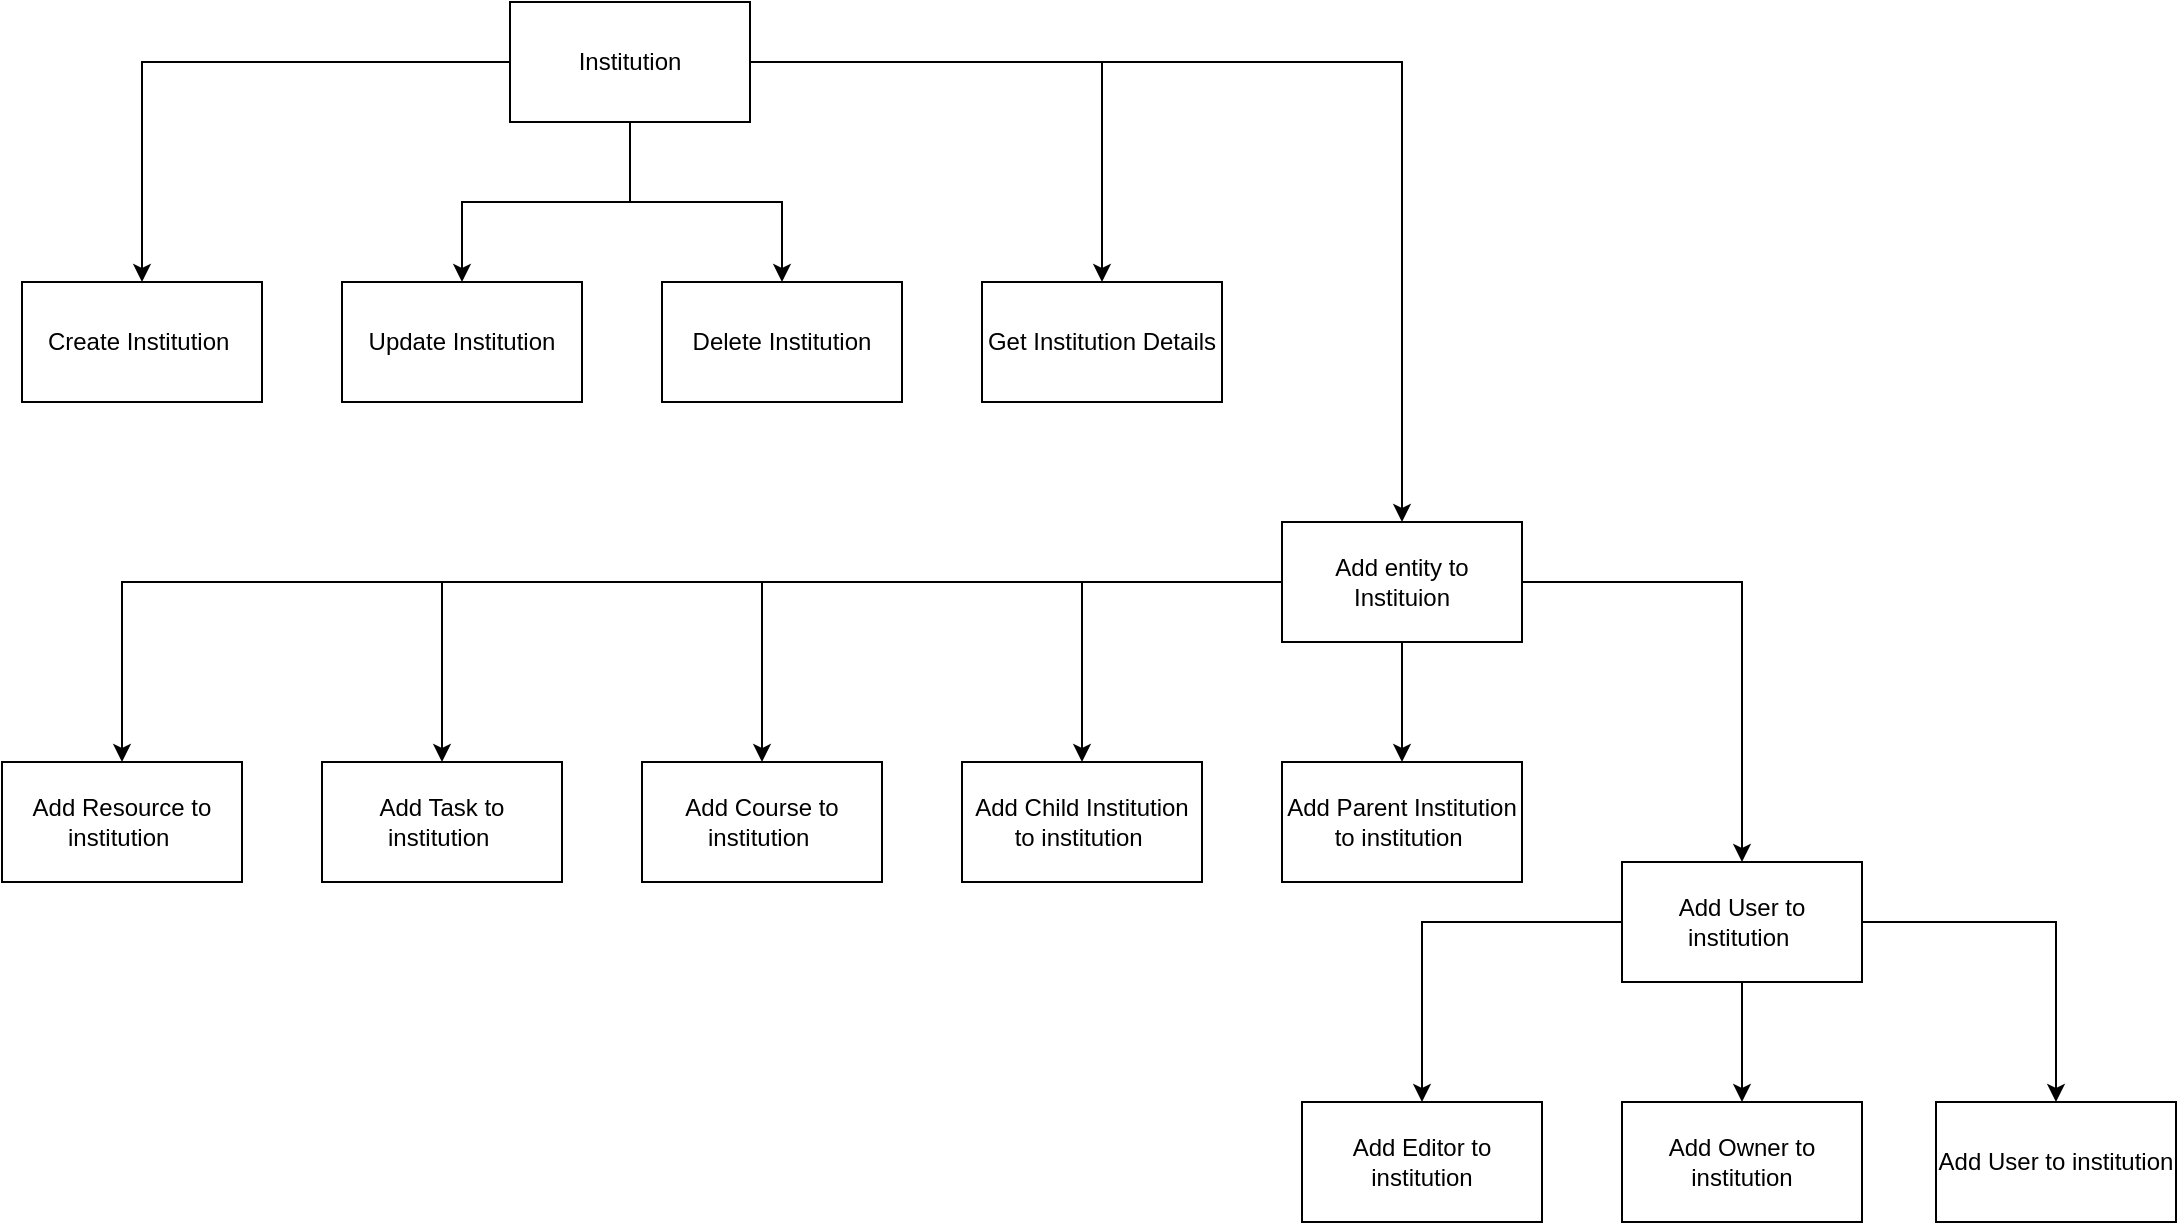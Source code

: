 <mxfile version="21.2.9" type="github">
  <diagram name="Page-1" id="co1IvbsGRvJRBiFSk-zs">
    <mxGraphModel dx="1434" dy="835" grid="1" gridSize="10" guides="1" tooltips="1" connect="1" arrows="1" fold="1" page="1" pageScale="1" pageWidth="827" pageHeight="1169" math="0" shadow="0">
      <root>
        <mxCell id="0" />
        <mxCell id="1" parent="0" />
        <mxCell id="-gm8SZ_vyrdVWSaBe4xr-6" style="edgeStyle=orthogonalEdgeStyle;rounded=0;orthogonalLoop=1;jettySize=auto;html=1;entryX=0.5;entryY=0;entryDx=0;entryDy=0;" edge="1" parent="1" source="-gm8SZ_vyrdVWSaBe4xr-1" target="-gm8SZ_vyrdVWSaBe4xr-2">
          <mxGeometry relative="1" as="geometry" />
        </mxCell>
        <mxCell id="-gm8SZ_vyrdVWSaBe4xr-7" style="edgeStyle=orthogonalEdgeStyle;rounded=0;orthogonalLoop=1;jettySize=auto;html=1;entryX=0.5;entryY=0;entryDx=0;entryDy=0;" edge="1" parent="1" source="-gm8SZ_vyrdVWSaBe4xr-1" target="-gm8SZ_vyrdVWSaBe4xr-3">
          <mxGeometry relative="1" as="geometry" />
        </mxCell>
        <mxCell id="-gm8SZ_vyrdVWSaBe4xr-8" style="edgeStyle=orthogonalEdgeStyle;rounded=0;orthogonalLoop=1;jettySize=auto;html=1;entryX=0.5;entryY=0;entryDx=0;entryDy=0;" edge="1" parent="1" source="-gm8SZ_vyrdVWSaBe4xr-1" target="-gm8SZ_vyrdVWSaBe4xr-4">
          <mxGeometry relative="1" as="geometry" />
        </mxCell>
        <mxCell id="-gm8SZ_vyrdVWSaBe4xr-9" style="edgeStyle=orthogonalEdgeStyle;rounded=0;orthogonalLoop=1;jettySize=auto;html=1;entryX=0.5;entryY=0;entryDx=0;entryDy=0;" edge="1" parent="1" source="-gm8SZ_vyrdVWSaBe4xr-1" target="-gm8SZ_vyrdVWSaBe4xr-5">
          <mxGeometry relative="1" as="geometry" />
        </mxCell>
        <mxCell id="-gm8SZ_vyrdVWSaBe4xr-12" style="edgeStyle=orthogonalEdgeStyle;rounded=0;orthogonalLoop=1;jettySize=auto;html=1;entryX=0.5;entryY=0;entryDx=0;entryDy=0;" edge="1" parent="1" source="-gm8SZ_vyrdVWSaBe4xr-1" target="-gm8SZ_vyrdVWSaBe4xr-10">
          <mxGeometry relative="1" as="geometry" />
        </mxCell>
        <mxCell id="-gm8SZ_vyrdVWSaBe4xr-1" value="Institution" style="rounded=0;whiteSpace=wrap;html=1;" vertex="1" parent="1">
          <mxGeometry x="274" y="90" width="120" height="60" as="geometry" />
        </mxCell>
        <mxCell id="-gm8SZ_vyrdVWSaBe4xr-2" value="Create Institution&amp;nbsp;" style="rounded=0;whiteSpace=wrap;html=1;" vertex="1" parent="1">
          <mxGeometry x="30" y="230" width="120" height="60" as="geometry" />
        </mxCell>
        <mxCell id="-gm8SZ_vyrdVWSaBe4xr-3" value="Update Institution" style="rounded=0;whiteSpace=wrap;html=1;" vertex="1" parent="1">
          <mxGeometry x="190" y="230" width="120" height="60" as="geometry" />
        </mxCell>
        <mxCell id="-gm8SZ_vyrdVWSaBe4xr-4" value="Delete Institution" style="rounded=0;whiteSpace=wrap;html=1;" vertex="1" parent="1">
          <mxGeometry x="350" y="230" width="120" height="60" as="geometry" />
        </mxCell>
        <mxCell id="-gm8SZ_vyrdVWSaBe4xr-5" value="Get Institution Details" style="rounded=0;whiteSpace=wrap;html=1;" vertex="1" parent="1">
          <mxGeometry x="510" y="230" width="120" height="60" as="geometry" />
        </mxCell>
        <mxCell id="-gm8SZ_vyrdVWSaBe4xr-13" style="edgeStyle=orthogonalEdgeStyle;rounded=0;orthogonalLoop=1;jettySize=auto;html=1;entryX=0.5;entryY=0;entryDx=0;entryDy=0;" edge="1" parent="1" source="-gm8SZ_vyrdVWSaBe4xr-10" target="-gm8SZ_vyrdVWSaBe4xr-11">
          <mxGeometry relative="1" as="geometry" />
        </mxCell>
        <mxCell id="-gm8SZ_vyrdVWSaBe4xr-28" style="edgeStyle=orthogonalEdgeStyle;rounded=0;orthogonalLoop=1;jettySize=auto;html=1;entryX=0.5;entryY=0;entryDx=0;entryDy=0;" edge="1" parent="1" source="-gm8SZ_vyrdVWSaBe4xr-10" target="-gm8SZ_vyrdVWSaBe4xr-26">
          <mxGeometry relative="1" as="geometry" />
        </mxCell>
        <mxCell id="-gm8SZ_vyrdVWSaBe4xr-29" style="edgeStyle=orthogonalEdgeStyle;rounded=0;orthogonalLoop=1;jettySize=auto;html=1;entryX=0.5;entryY=0;entryDx=0;entryDy=0;" edge="1" parent="1" source="-gm8SZ_vyrdVWSaBe4xr-10" target="-gm8SZ_vyrdVWSaBe4xr-27">
          <mxGeometry relative="1" as="geometry" />
        </mxCell>
        <mxCell id="-gm8SZ_vyrdVWSaBe4xr-33" style="edgeStyle=orthogonalEdgeStyle;rounded=0;orthogonalLoop=1;jettySize=auto;html=1;entryX=0.5;entryY=0;entryDx=0;entryDy=0;" edge="1" parent="1" source="-gm8SZ_vyrdVWSaBe4xr-10" target="-gm8SZ_vyrdVWSaBe4xr-30">
          <mxGeometry relative="1" as="geometry" />
        </mxCell>
        <mxCell id="-gm8SZ_vyrdVWSaBe4xr-34" style="edgeStyle=orthogonalEdgeStyle;rounded=0;orthogonalLoop=1;jettySize=auto;html=1;entryX=0.5;entryY=0;entryDx=0;entryDy=0;" edge="1" parent="1" source="-gm8SZ_vyrdVWSaBe4xr-10" target="-gm8SZ_vyrdVWSaBe4xr-31">
          <mxGeometry relative="1" as="geometry" />
        </mxCell>
        <mxCell id="-gm8SZ_vyrdVWSaBe4xr-35" style="edgeStyle=orthogonalEdgeStyle;rounded=0;orthogonalLoop=1;jettySize=auto;html=1;entryX=0.5;entryY=0;entryDx=0;entryDy=0;" edge="1" parent="1" source="-gm8SZ_vyrdVWSaBe4xr-10" target="-gm8SZ_vyrdVWSaBe4xr-32">
          <mxGeometry relative="1" as="geometry" />
        </mxCell>
        <mxCell id="-gm8SZ_vyrdVWSaBe4xr-10" value="Add entity to Instituion" style="rounded=0;whiteSpace=wrap;html=1;" vertex="1" parent="1">
          <mxGeometry x="660" y="350" width="120" height="60" as="geometry" />
        </mxCell>
        <mxCell id="-gm8SZ_vyrdVWSaBe4xr-15" style="edgeStyle=orthogonalEdgeStyle;rounded=0;orthogonalLoop=1;jettySize=auto;html=1;entryX=0.5;entryY=0;entryDx=0;entryDy=0;" edge="1" parent="1" source="-gm8SZ_vyrdVWSaBe4xr-11" target="-gm8SZ_vyrdVWSaBe4xr-14">
          <mxGeometry relative="1" as="geometry" />
        </mxCell>
        <mxCell id="-gm8SZ_vyrdVWSaBe4xr-17" style="edgeStyle=orthogonalEdgeStyle;rounded=0;orthogonalLoop=1;jettySize=auto;html=1;entryX=0.5;entryY=0;entryDx=0;entryDy=0;" edge="1" parent="1" source="-gm8SZ_vyrdVWSaBe4xr-11" target="-gm8SZ_vyrdVWSaBe4xr-16">
          <mxGeometry relative="1" as="geometry" />
        </mxCell>
        <mxCell id="-gm8SZ_vyrdVWSaBe4xr-19" style="edgeStyle=orthogonalEdgeStyle;rounded=0;orthogonalLoop=1;jettySize=auto;html=1;entryX=0.5;entryY=0;entryDx=0;entryDy=0;" edge="1" parent="1" source="-gm8SZ_vyrdVWSaBe4xr-11" target="-gm8SZ_vyrdVWSaBe4xr-18">
          <mxGeometry relative="1" as="geometry" />
        </mxCell>
        <mxCell id="-gm8SZ_vyrdVWSaBe4xr-11" value="Add User to institution&amp;nbsp;" style="rounded=0;whiteSpace=wrap;html=1;" vertex="1" parent="1">
          <mxGeometry x="830" y="520" width="120" height="60" as="geometry" />
        </mxCell>
        <mxCell id="-gm8SZ_vyrdVWSaBe4xr-14" value="Add Owner to institution" style="rounded=0;whiteSpace=wrap;html=1;" vertex="1" parent="1">
          <mxGeometry x="830" y="640" width="120" height="60" as="geometry" />
        </mxCell>
        <mxCell id="-gm8SZ_vyrdVWSaBe4xr-16" value="Add Editor to institution" style="rounded=0;whiteSpace=wrap;html=1;" vertex="1" parent="1">
          <mxGeometry x="670" y="640" width="120" height="60" as="geometry" />
        </mxCell>
        <mxCell id="-gm8SZ_vyrdVWSaBe4xr-18" value="Add User to institution" style="rounded=0;whiteSpace=wrap;html=1;" vertex="1" parent="1">
          <mxGeometry x="987" y="640" width="120" height="60" as="geometry" />
        </mxCell>
        <mxCell id="-gm8SZ_vyrdVWSaBe4xr-26" value="Add Parent Institution to institution&amp;nbsp;" style="rounded=0;whiteSpace=wrap;html=1;" vertex="1" parent="1">
          <mxGeometry x="660" y="470" width="120" height="60" as="geometry" />
        </mxCell>
        <mxCell id="-gm8SZ_vyrdVWSaBe4xr-27" value="Add Child Institution to institution&amp;nbsp;" style="rounded=0;whiteSpace=wrap;html=1;" vertex="1" parent="1">
          <mxGeometry x="500" y="470" width="120" height="60" as="geometry" />
        </mxCell>
        <mxCell id="-gm8SZ_vyrdVWSaBe4xr-30" value="Add Course to institution&amp;nbsp;" style="rounded=0;whiteSpace=wrap;html=1;" vertex="1" parent="1">
          <mxGeometry x="340" y="470" width="120" height="60" as="geometry" />
        </mxCell>
        <mxCell id="-gm8SZ_vyrdVWSaBe4xr-31" value="Add Task to institution&amp;nbsp;" style="rounded=0;whiteSpace=wrap;html=1;" vertex="1" parent="1">
          <mxGeometry x="180" y="470" width="120" height="60" as="geometry" />
        </mxCell>
        <mxCell id="-gm8SZ_vyrdVWSaBe4xr-32" value="Add Resource to institution&amp;nbsp;" style="rounded=0;whiteSpace=wrap;html=1;" vertex="1" parent="1">
          <mxGeometry x="20" y="470" width="120" height="60" as="geometry" />
        </mxCell>
      </root>
    </mxGraphModel>
  </diagram>
</mxfile>
